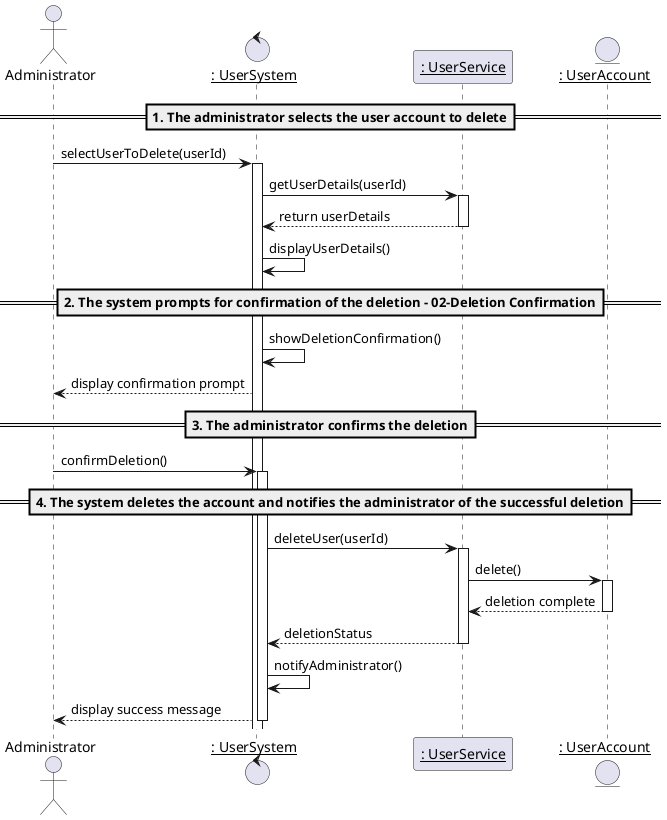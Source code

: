 @startuml delete_user_account

actor "Administrator" as a

control "__: UserSystem__" as c
participant "__: UserService__" as s
entity "__: UserAccount__" as u

==1. The administrator selects the user account to delete==

a->c: selectUserToDelete(userId)
activate c

c->s: getUserDetails(userId)
activate s
s-->c: return userDetails
deactivate s

c->c: displayUserDetails()

==2. The system prompts for confirmation of the deletion - 02-Deletion Confirmation==

c->c: showDeletionConfirmation()
c-->a: display confirmation prompt

==3. The administrator confirms the deletion==

a->c: confirmDeletion()
activate c

==4. The system deletes the account and notifies the administrator of the successful deletion==

c->s: deleteUser(userId)
activate s

s->u: delete()
activate u
u-->s: deletion complete
deactivate u

s-->c: deletionStatus
deactivate s

c->c: notifyAdministrator()

c-->a: display success message
deactivate c

@enduml